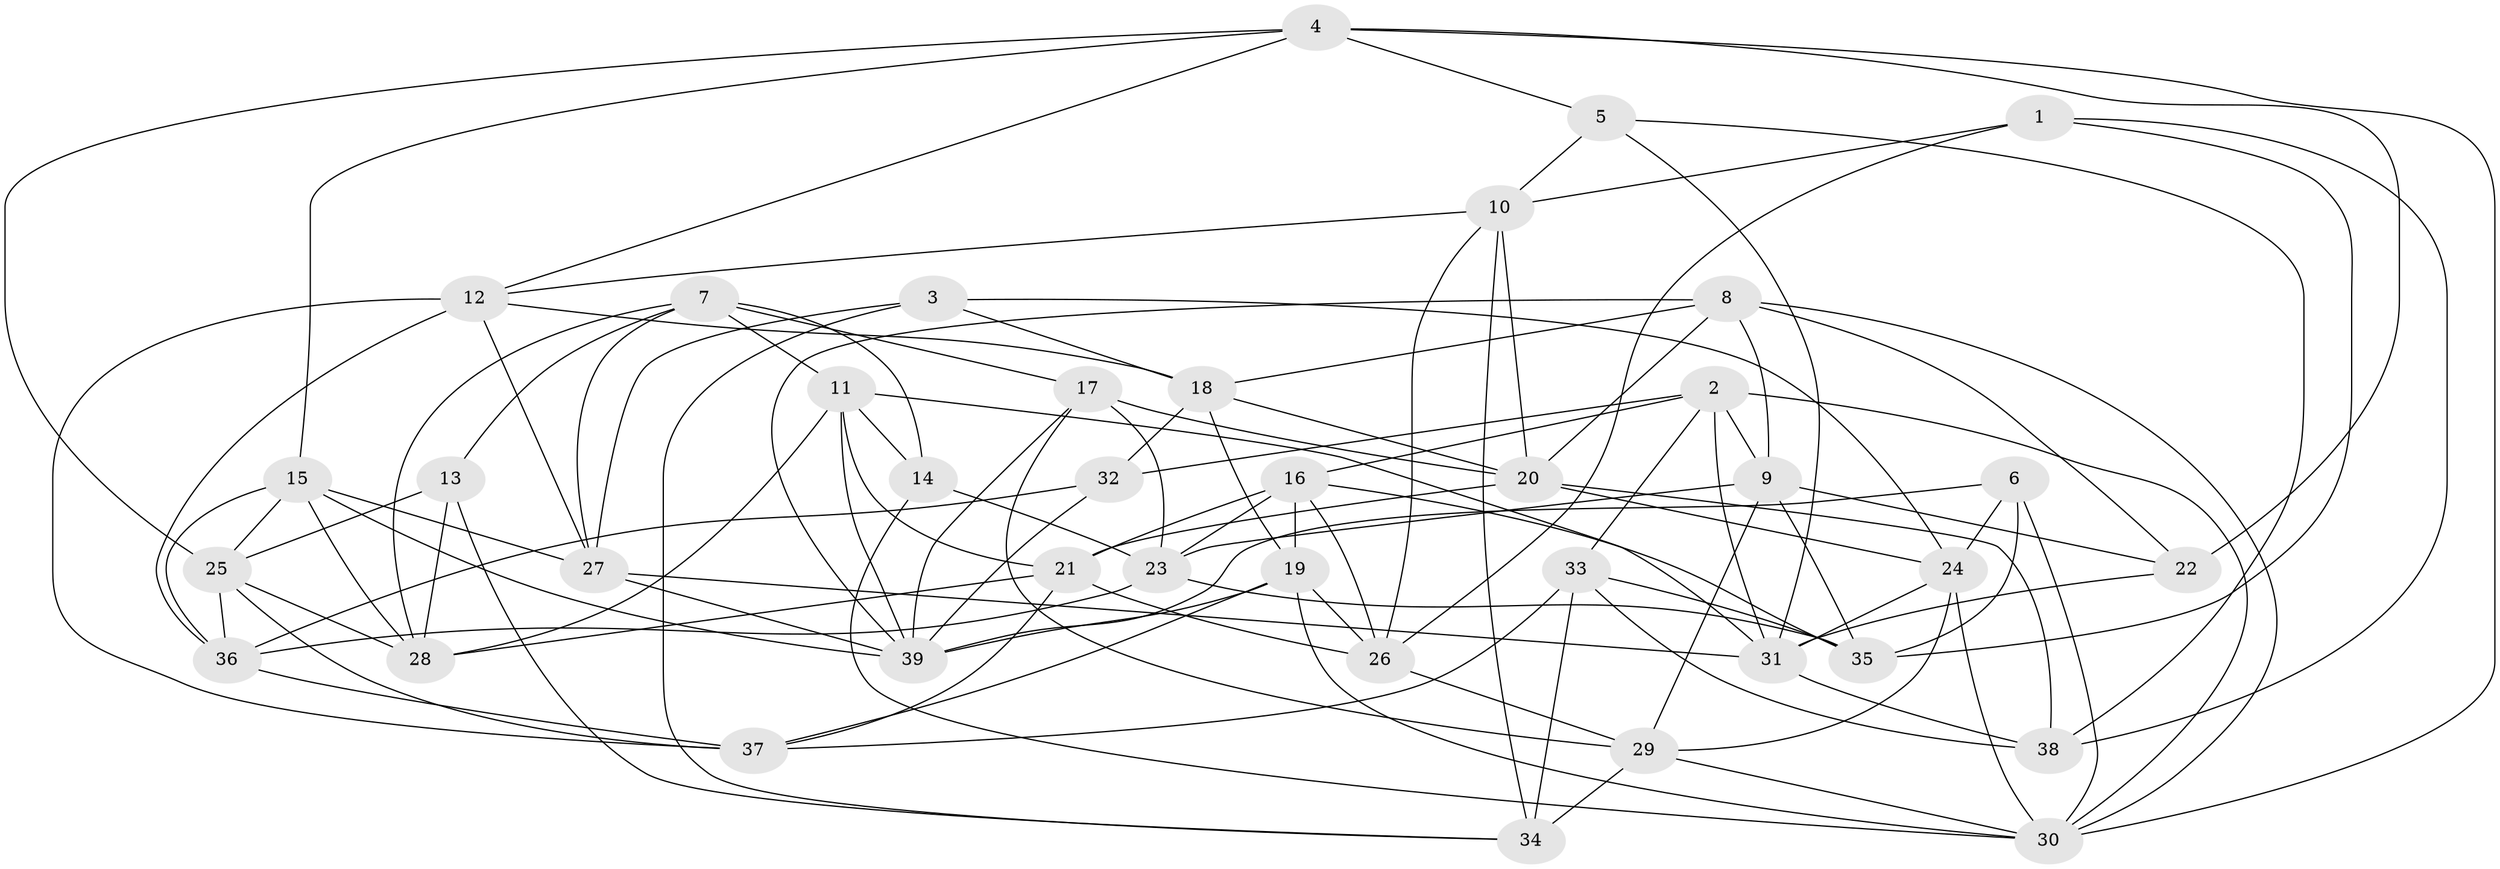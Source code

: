 // original degree distribution, {4: 1.0}
// Generated by graph-tools (version 1.1) at 2025/50/03/09/25 03:50:47]
// undirected, 39 vertices, 110 edges
graph export_dot {
graph [start="1"]
  node [color=gray90,style=filled];
  1;
  2;
  3;
  4;
  5;
  6;
  7;
  8;
  9;
  10;
  11;
  12;
  13;
  14;
  15;
  16;
  17;
  18;
  19;
  20;
  21;
  22;
  23;
  24;
  25;
  26;
  27;
  28;
  29;
  30;
  31;
  32;
  33;
  34;
  35;
  36;
  37;
  38;
  39;
  1 -- 10 [weight=1.0];
  1 -- 26 [weight=1.0];
  1 -- 35 [weight=1.0];
  1 -- 38 [weight=1.0];
  2 -- 9 [weight=1.0];
  2 -- 16 [weight=1.0];
  2 -- 30 [weight=1.0];
  2 -- 31 [weight=1.0];
  2 -- 32 [weight=1.0];
  2 -- 33 [weight=1.0];
  3 -- 18 [weight=1.0];
  3 -- 24 [weight=1.0];
  3 -- 27 [weight=1.0];
  3 -- 34 [weight=1.0];
  4 -- 5 [weight=1.0];
  4 -- 12 [weight=1.0];
  4 -- 15 [weight=1.0];
  4 -- 22 [weight=1.0];
  4 -- 25 [weight=1.0];
  4 -- 30 [weight=1.0];
  5 -- 10 [weight=1.0];
  5 -- 31 [weight=1.0];
  5 -- 38 [weight=1.0];
  6 -- 24 [weight=1.0];
  6 -- 30 [weight=1.0];
  6 -- 35 [weight=1.0];
  6 -- 39 [weight=1.0];
  7 -- 11 [weight=1.0];
  7 -- 13 [weight=1.0];
  7 -- 14 [weight=1.0];
  7 -- 17 [weight=1.0];
  7 -- 27 [weight=1.0];
  7 -- 28 [weight=1.0];
  8 -- 9 [weight=1.0];
  8 -- 18 [weight=1.0];
  8 -- 20 [weight=1.0];
  8 -- 22 [weight=1.0];
  8 -- 30 [weight=1.0];
  8 -- 39 [weight=1.0];
  9 -- 22 [weight=1.0];
  9 -- 23 [weight=1.0];
  9 -- 29 [weight=1.0];
  9 -- 35 [weight=1.0];
  10 -- 12 [weight=1.0];
  10 -- 20 [weight=1.0];
  10 -- 26 [weight=1.0];
  10 -- 34 [weight=1.0];
  11 -- 14 [weight=1.0];
  11 -- 21 [weight=1.0];
  11 -- 28 [weight=1.0];
  11 -- 31 [weight=1.0];
  11 -- 39 [weight=1.0];
  12 -- 18 [weight=1.0];
  12 -- 27 [weight=1.0];
  12 -- 36 [weight=1.0];
  12 -- 37 [weight=1.0];
  13 -- 25 [weight=1.0];
  13 -- 28 [weight=1.0];
  13 -- 34 [weight=1.0];
  14 -- 23 [weight=1.0];
  14 -- 30 [weight=1.0];
  15 -- 25 [weight=1.0];
  15 -- 27 [weight=1.0];
  15 -- 28 [weight=1.0];
  15 -- 36 [weight=1.0];
  15 -- 39 [weight=1.0];
  16 -- 19 [weight=1.0];
  16 -- 21 [weight=1.0];
  16 -- 23 [weight=1.0];
  16 -- 26 [weight=1.0];
  16 -- 35 [weight=1.0];
  17 -- 20 [weight=2.0];
  17 -- 23 [weight=1.0];
  17 -- 29 [weight=1.0];
  17 -- 39 [weight=1.0];
  18 -- 19 [weight=1.0];
  18 -- 20 [weight=1.0];
  18 -- 32 [weight=1.0];
  19 -- 26 [weight=1.0];
  19 -- 30 [weight=1.0];
  19 -- 37 [weight=1.0];
  19 -- 39 [weight=1.0];
  20 -- 21 [weight=1.0];
  20 -- 24 [weight=1.0];
  20 -- 38 [weight=1.0];
  21 -- 26 [weight=1.0];
  21 -- 28 [weight=1.0];
  21 -- 37 [weight=1.0];
  22 -- 31 [weight=1.0];
  23 -- 35 [weight=1.0];
  23 -- 36 [weight=1.0];
  24 -- 29 [weight=1.0];
  24 -- 30 [weight=1.0];
  24 -- 31 [weight=1.0];
  25 -- 28 [weight=1.0];
  25 -- 36 [weight=1.0];
  25 -- 37 [weight=1.0];
  26 -- 29 [weight=1.0];
  27 -- 31 [weight=1.0];
  27 -- 39 [weight=1.0];
  29 -- 30 [weight=1.0];
  29 -- 34 [weight=1.0];
  31 -- 38 [weight=2.0];
  32 -- 36 [weight=1.0];
  32 -- 39 [weight=1.0];
  33 -- 34 [weight=2.0];
  33 -- 35 [weight=1.0];
  33 -- 37 [weight=1.0];
  33 -- 38 [weight=1.0];
  36 -- 37 [weight=1.0];
}
